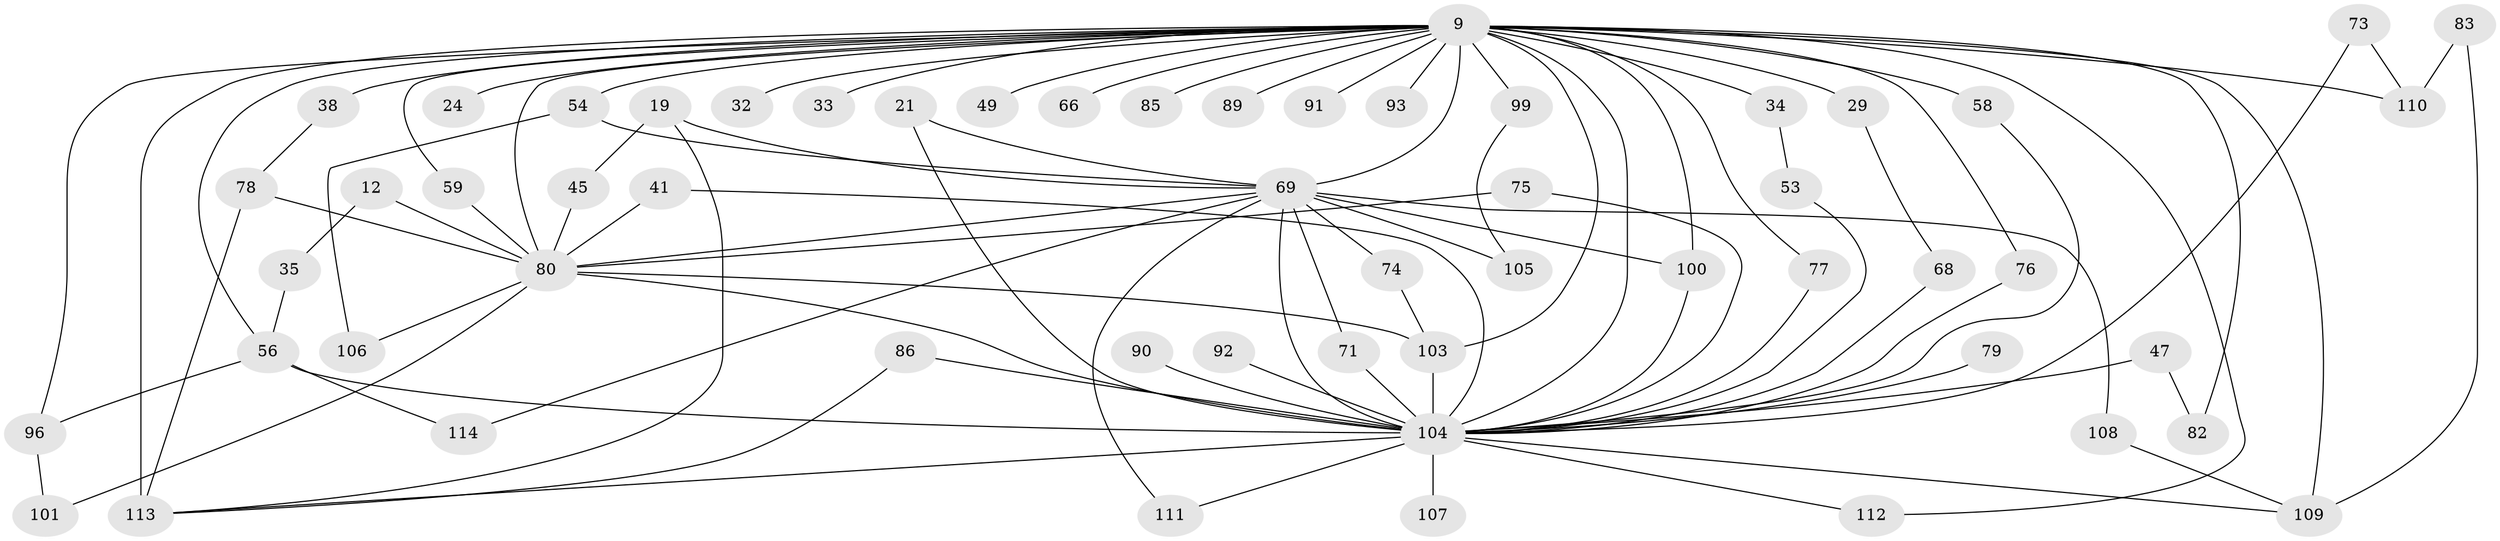 // original degree distribution, {28: 0.017543859649122806, 19: 0.008771929824561403, 20: 0.008771929824561403, 15: 0.008771929824561403, 18: 0.008771929824561403, 32: 0.008771929824561403, 13: 0.008771929824561403, 41: 0.008771929824561403, 16: 0.008771929824561403, 3: 0.20175438596491227, 4: 0.10526315789473684, 5: 0.02631578947368421, 6: 0.02631578947368421, 2: 0.5526315789473685}
// Generated by graph-tools (version 1.1) at 2025/47/03/04/25 21:47:51]
// undirected, 57 vertices, 95 edges
graph export_dot {
graph [start="1"]
  node [color=gray90,style=filled];
  9 [super="+6"];
  12;
  19;
  21;
  24;
  29;
  32;
  33;
  34;
  35;
  38;
  41;
  45;
  47;
  49;
  53;
  54 [super="+11"];
  56 [super="+30"];
  58;
  59;
  66;
  68;
  69 [super="+50+60+37"];
  71 [super="+13"];
  73;
  74;
  75;
  76;
  77;
  78 [super="+51"];
  79 [super="+16"];
  80 [super="+64+20+8"];
  82;
  83;
  85;
  86;
  89;
  90;
  91;
  92;
  93;
  96 [super="+84"];
  99 [super="+28"];
  100 [super="+15+87+55+65"];
  101;
  103 [super="+42+61+97+94"];
  104 [super="+72+102+81+5"];
  105;
  106;
  107;
  108;
  109 [super="+36"];
  110 [super="+62"];
  111;
  112 [super="+57+95"];
  113 [super="+46+63+98+25"];
  114;
  9 -- 29 [weight=2];
  9 -- 34 [weight=2];
  9 -- 38 [weight=2];
  9 -- 49 [weight=2];
  9 -- 58 [weight=2];
  9 -- 66 [weight=2];
  9 -- 76;
  9 -- 77;
  9 -- 89 [weight=2];
  9 -- 91 [weight=2];
  9 -- 93 [weight=2];
  9 -- 99 [weight=2];
  9 -- 112 [weight=2];
  9 -- 96;
  9 -- 24 [weight=2];
  9 -- 32;
  9 -- 33 [weight=2];
  9 -- 54 [weight=2];
  9 -- 59;
  9 -- 80 [weight=9];
  9 -- 82;
  9 -- 85;
  9 -- 100 [weight=5];
  9 -- 109 [weight=2];
  9 -- 110 [weight=3];
  9 -- 113 [weight=6];
  9 -- 103 [weight=4];
  9 -- 104 [weight=12];
  9 -- 69 [weight=9];
  9 -- 56;
  12 -- 35;
  12 -- 80 [weight=2];
  19 -- 45;
  19 -- 113;
  19 -- 69 [weight=2];
  21 -- 69;
  21 -- 104;
  29 -- 68;
  34 -- 53;
  35 -- 56;
  38 -- 78;
  41 -- 104;
  41 -- 80;
  45 -- 80;
  47 -- 82;
  47 -- 104 [weight=2];
  53 -- 104;
  54 -- 106;
  54 -- 69;
  56 -- 104 [weight=3];
  56 -- 96 [weight=2];
  56 -- 114;
  58 -- 104;
  59 -- 80;
  68 -- 104;
  69 -- 111;
  69 -- 100;
  69 -- 71;
  69 -- 105;
  69 -- 74;
  69 -- 108;
  69 -- 114;
  69 -- 104 [weight=7];
  69 -- 80 [weight=5];
  71 -- 104 [weight=2];
  73 -- 110;
  73 -- 104;
  74 -- 103;
  75 -- 104;
  75 -- 80;
  76 -- 104;
  77 -- 104;
  78 -- 80 [weight=3];
  78 -- 113;
  79 -- 104 [weight=3];
  80 -- 104 [weight=8];
  80 -- 101;
  80 -- 103;
  80 -- 106;
  83 -- 110;
  83 -- 109;
  86 -- 104;
  86 -- 113;
  90 -- 104 [weight=2];
  92 -- 104 [weight=2];
  96 -- 101;
  99 -- 105;
  100 -- 104 [weight=2];
  103 -- 104 [weight=4];
  104 -- 107 [weight=2];
  104 -- 109;
  104 -- 111;
  104 -- 112 [weight=2];
  104 -- 113 [weight=2];
  108 -- 109;
}
